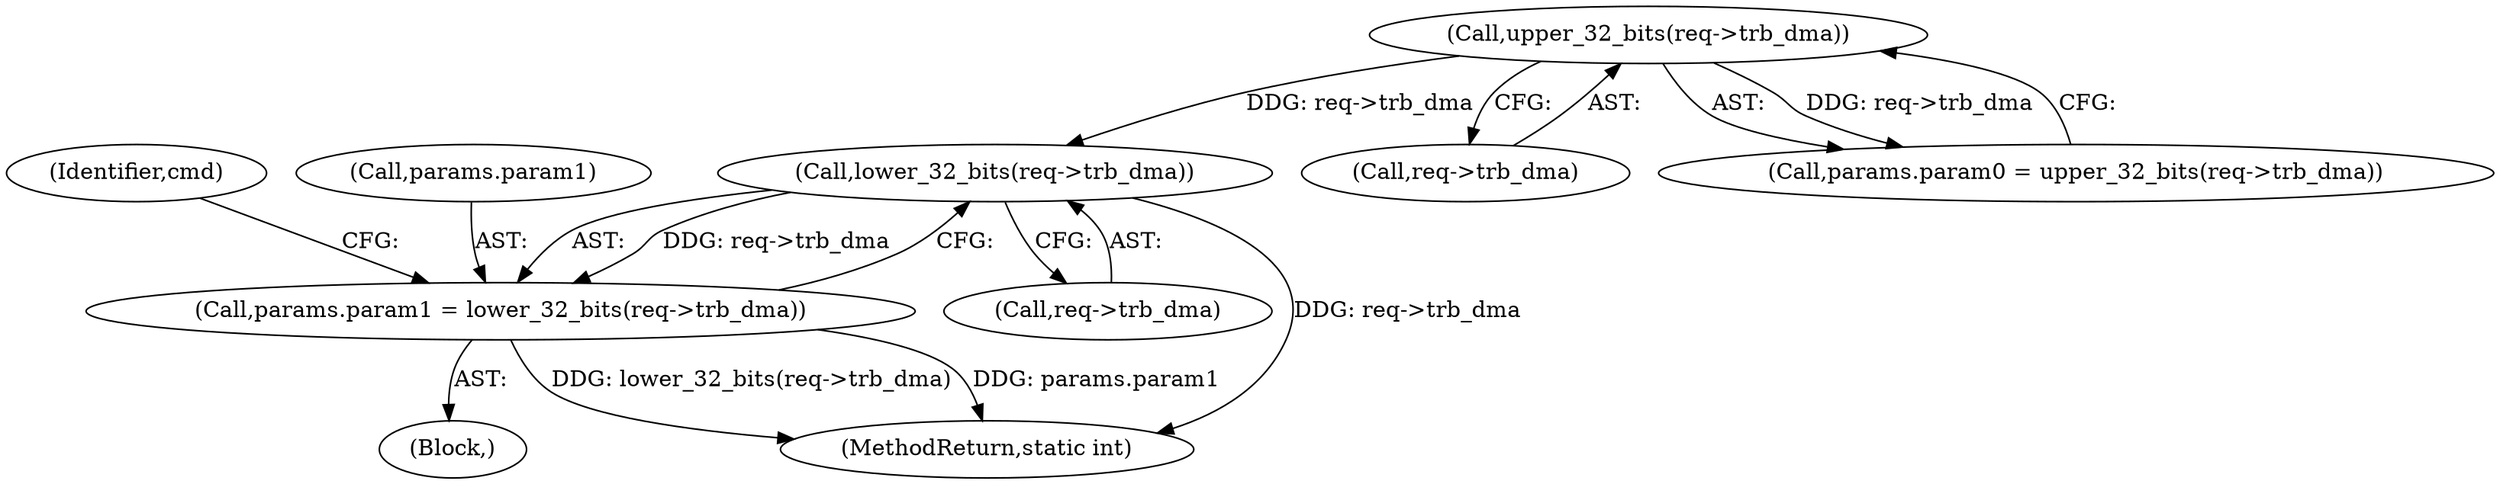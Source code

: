 digraph "0_linux_c91815b596245fd7da349ecc43c8def670d2269e@pointer" {
"1000164" [label="(Call,lower_32_bits(req->trb_dma))"];
"1000156" [label="(Call,upper_32_bits(req->trb_dma))"];
"1000160" [label="(Call,params.param1 = lower_32_bits(req->trb_dma))"];
"1000165" [label="(Call,req->trb_dma)"];
"1000164" [label="(Call,lower_32_bits(req->trb_dma))"];
"1000157" [label="(Call,req->trb_dma)"];
"1000169" [label="(Identifier,cmd)"];
"1000160" [label="(Call,params.param1 = lower_32_bits(req->trb_dma))"];
"1000152" [label="(Call,params.param0 = upper_32_bits(req->trb_dma))"];
"1000161" [label="(Call,params.param1)"];
"1000156" [label="(Call,upper_32_bits(req->trb_dma))"];
"1000151" [label="(Block,)"];
"1000248" [label="(MethodReturn,static int)"];
"1000164" -> "1000160"  [label="AST: "];
"1000164" -> "1000165"  [label="CFG: "];
"1000165" -> "1000164"  [label="AST: "];
"1000160" -> "1000164"  [label="CFG: "];
"1000164" -> "1000248"  [label="DDG: req->trb_dma"];
"1000164" -> "1000160"  [label="DDG: req->trb_dma"];
"1000156" -> "1000164"  [label="DDG: req->trb_dma"];
"1000156" -> "1000152"  [label="AST: "];
"1000156" -> "1000157"  [label="CFG: "];
"1000157" -> "1000156"  [label="AST: "];
"1000152" -> "1000156"  [label="CFG: "];
"1000156" -> "1000152"  [label="DDG: req->trb_dma"];
"1000160" -> "1000151"  [label="AST: "];
"1000161" -> "1000160"  [label="AST: "];
"1000169" -> "1000160"  [label="CFG: "];
"1000160" -> "1000248"  [label="DDG: lower_32_bits(req->trb_dma)"];
"1000160" -> "1000248"  [label="DDG: params.param1"];
}
